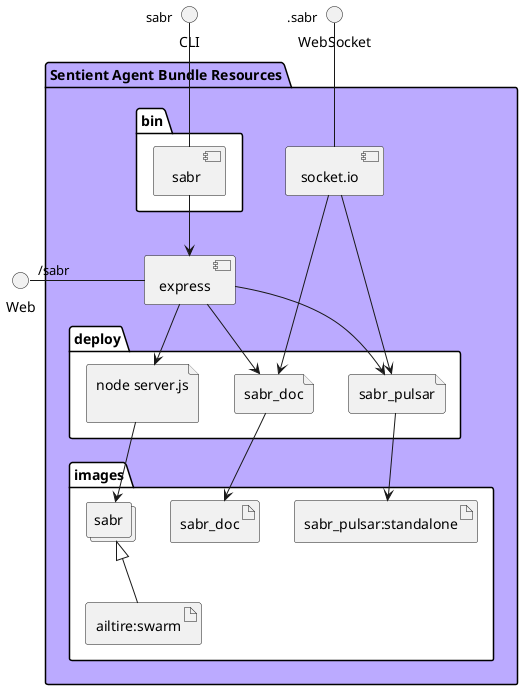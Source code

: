 @startuml
  interface CLI
  interface Web
  interface WebSocket
package "Sentient Agent Bundle Resources" #bbaaff {
  component express as REST
  component socket.io as socket
  folder bin #ffffff {
    component " sabr" as binName
  }
  binName --> REST

  folder deploy #ffffff {
      file "node server.js\n" as sabr_container
      REST --> sabr_container

  
    file "sabr_pulsar" as sabr_pulsar_container
    REST --> sabr_pulsar_container
    socket ---> sabr_pulsar_container
  
    file "sabr_doc" as sabr_doc_container
    REST --> sabr_doc_container
    socket ---> sabr_doc_container
  
  }
  folder images #ffffff {
    collections "sabr" as sabrimage
    artifact "ailtire:swarm" as ailtireswarm
    sabrimage <|-- ailtireswarm
    sabr_container --> sabrimage

  
      artifact "sabr_pulsar:standalone" as sabr_pulsar_standalone
      sabr_pulsar_container --> sabr_pulsar_standalone
    
      artifact "sabr_doc" as sabr_doc
      sabr_doc_container --> sabr_doc
    
  }
}
CLI " sabr" -- binName
Web "/sabr" - REST
WebSocket ".sabr" -- socket

@enduml
